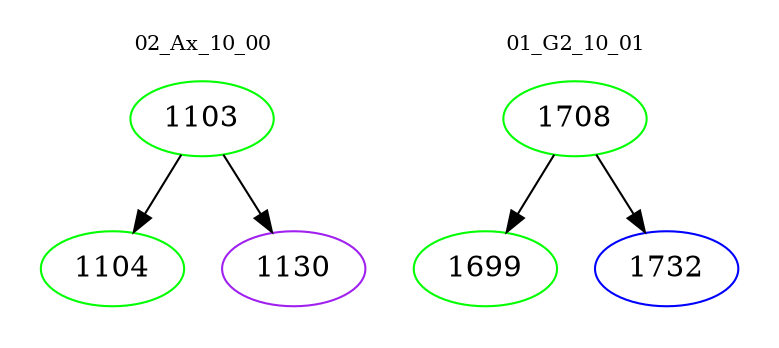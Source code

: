digraph{
subgraph cluster_0 {
color = white
label = "02_Ax_10_00";
fontsize=10;
T0_1103 [label="1103", color="green"]
T0_1103 -> T0_1104 [color="black"]
T0_1104 [label="1104", color="green"]
T0_1103 -> T0_1130 [color="black"]
T0_1130 [label="1130", color="purple"]
}
subgraph cluster_1 {
color = white
label = "01_G2_10_01";
fontsize=10;
T1_1708 [label="1708", color="green"]
T1_1708 -> T1_1699 [color="black"]
T1_1699 [label="1699", color="green"]
T1_1708 -> T1_1732 [color="black"]
T1_1732 [label="1732", color="blue"]
}
}

